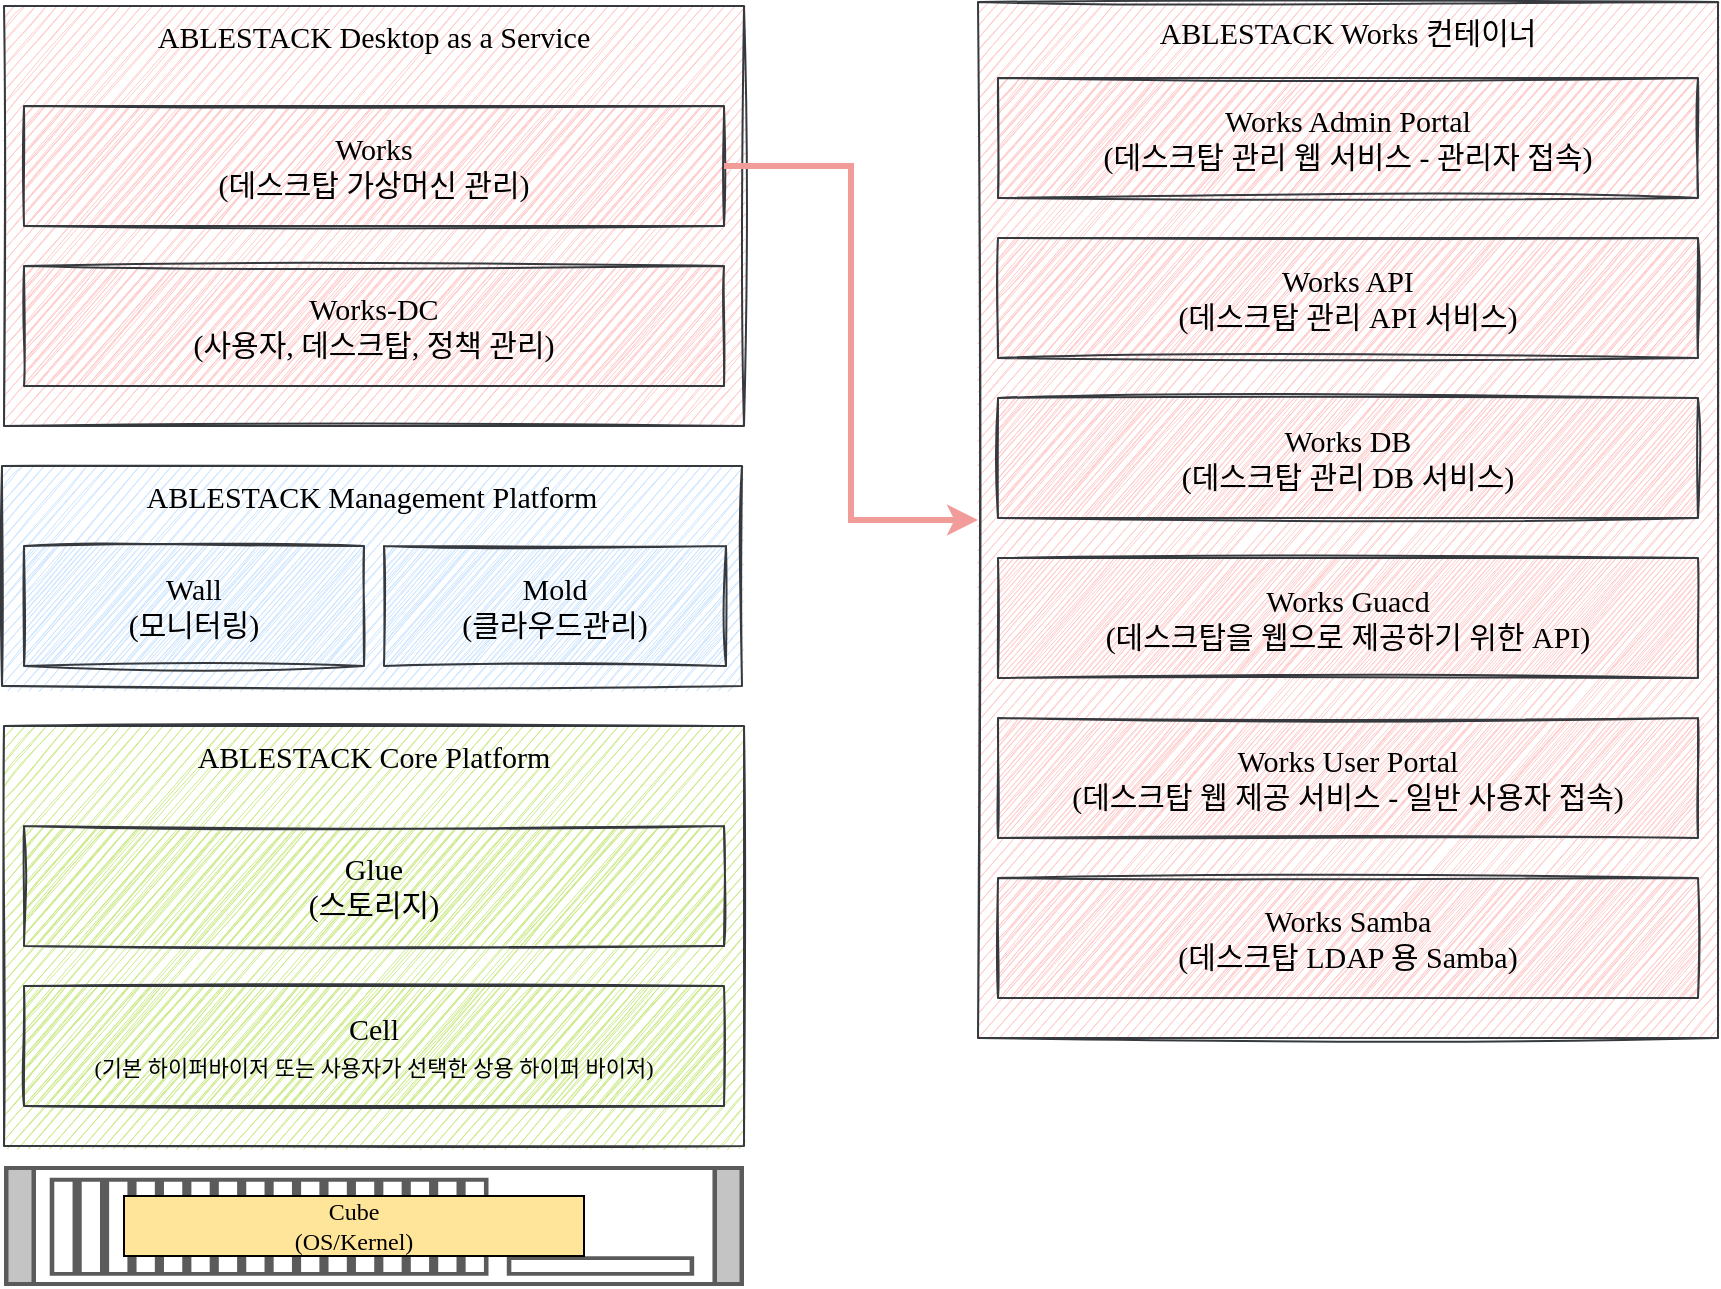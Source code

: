 <mxfile version="16.5.1" type="device" pages="3"><diagram id="atydWfxIM8dWrXOHFEp3" name="architecture"><mxGraphModel dx="1426" dy="852" grid="0" gridSize="10" guides="1" tooltips="1" connect="1" arrows="1" fold="1" page="1" pageScale="1" pageWidth="1169" pageHeight="827" math="0" shadow="0"><root><mxCell id="0"/><mxCell id="1" parent="0"/><mxCell id="m1iA2QIu8aNJZZcNIq9g-1" value="" style="shape=mxgraph.rack.ibm.ibm_x3690;html=1;labelPosition=right;align=left;spacingLeft=15;dashed=0;shadow=0;fillColor=#ffffff;fontFamily=D2Coding ligature;" vertex="1" parent="1"><mxGeometry x="138" y="656" width="370" height="60" as="geometry"/></mxCell><mxCell id="m1iA2QIu8aNJZZcNIq9g-2" value="Cube&lt;br&gt;(OS/Kernel)" style="rounded=0;whiteSpace=wrap;html=1;fillColor=#FFE599;fontFamily=D2Coding ligature;" vertex="1" parent="1"><mxGeometry x="198" y="671" width="230" height="30" as="geometry"/></mxCell><mxCell id="m1iA2QIu8aNJZZcNIq9g-3" value="ABLESTACK Core Platform" style="rounded=0;whiteSpace=wrap;html=1;fillColor=#cdeb8b;gradientDirection=north;strokeColor=#36393d;shadow=0;sketch=1;fontFamily=D2Coding ligature;verticalAlign=top;fontSize=15;" vertex="1" parent="1"><mxGeometry x="138" y="436" width="370" height="210" as="geometry"/></mxCell><mxCell id="m1iA2QIu8aNJZZcNIq9g-4" value="Glue&lt;br&gt;(스토리지)" style="rounded=0;whiteSpace=wrap;html=1;shadow=0;sketch=1;fontFamily=D2Coding ligature;fontSize=15;gradientDirection=north;fillColor=#cdeb8b;strokeColor=#36393d;" vertex="1" parent="1"><mxGeometry x="148" y="486" width="350" height="60" as="geometry"/></mxCell><mxCell id="m1iA2QIu8aNJZZcNIq9g-5" value="Cell&lt;br&gt;&lt;font style=&quot;font-size: 11px&quot;&gt;(기본 하이퍼바이저 또는 사용자가 선택한 상용 하이퍼 바이저)&lt;/font&gt;" style="rounded=0;whiteSpace=wrap;html=1;shadow=0;sketch=1;fontFamily=D2Coding ligature;fontSize=15;gradientDirection=north;fillColor=#cdeb8b;strokeColor=#36393d;" vertex="1" parent="1"><mxGeometry x="148" y="566" width="350" height="60" as="geometry"/></mxCell><mxCell id="m1iA2QIu8aNJZZcNIq9g-6" value="ABLESTACK Management Platform" style="rounded=0;whiteSpace=wrap;html=1;fillColor=#cce5ff;gradientDirection=north;strokeColor=#36393d;shadow=0;sketch=1;fontFamily=D2Coding ligature;verticalAlign=top;fontSize=15;" vertex="1" parent="1"><mxGeometry x="137" y="306" width="370" height="110" as="geometry"/></mxCell><mxCell id="m1iA2QIu8aNJZZcNIq9g-7" value="Wall&lt;br&gt;(모니터링)" style="rounded=0;whiteSpace=wrap;html=1;shadow=0;sketch=1;fontFamily=D2Coding ligature;fontSize=15;gradientDirection=north;fillColor=#cce5ff;strokeColor=#36393d;" vertex="1" parent="1"><mxGeometry x="148" y="346" width="170" height="60" as="geometry"/></mxCell><mxCell id="m1iA2QIu8aNJZZcNIq9g-9" value="Mold&lt;br&gt;(클라우드관리)" style="rounded=0;whiteSpace=wrap;html=1;shadow=0;sketch=1;fontFamily=D2Coding ligature;fontSize=15;gradientDirection=north;fillColor=#cce5ff;strokeColor=#36393d;" vertex="1" parent="1"><mxGeometry x="328" y="346" width="171" height="60" as="geometry"/></mxCell><mxCell id="m1iA2QIu8aNJZZcNIq9g-10" value="ABLESTACK Desktop as a Service" style="rounded=0;whiteSpace=wrap;html=1;fillColor=#ffcccc;gradientDirection=north;strokeColor=#36393d;shadow=0;sketch=1;fontFamily=D2Coding ligature;verticalAlign=top;fontSize=15;" vertex="1" parent="1"><mxGeometry x="138" y="76" width="370" height="210" as="geometry"/></mxCell><mxCell id="m1iA2QIu8aNJZZcNIq9g-11" value="Works&lt;br&gt;(데스크탑 가상머신 관리)" style="rounded=0;whiteSpace=wrap;html=1;shadow=0;sketch=1;fontFamily=D2Coding ligature;fontSize=15;gradientDirection=north;fillColor=#ffcccc;strokeColor=#36393d;" vertex="1" parent="1"><mxGeometry x="148" y="126" width="350" height="60" as="geometry"/></mxCell><mxCell id="m1iA2QIu8aNJZZcNIq9g-12" value="Works-DC&lt;br&gt;(사용자, 데스크탑, 정책 관리)" style="rounded=0;whiteSpace=wrap;html=1;shadow=0;sketch=1;fontFamily=D2Coding ligature;fontSize=15;gradientDirection=north;fillColor=#ffcccc;strokeColor=#36393d;" vertex="1" parent="1"><mxGeometry x="148" y="206" width="350" height="60" as="geometry"/></mxCell><mxCell id="m1iA2QIu8aNJZZcNIq9g-13" value="" style="edgeStyle=elbowEdgeStyle;elbow=horizontal;endArrow=classic;html=1;rounded=0;fontFamily=D2Coding ligature;fontSize=11;exitX=1;exitY=0.5;exitDx=0;exitDy=0;entryX=0;entryY=0.5;entryDx=0;entryDy=0;strokeWidth=3;fillColor=#ffcccc;strokeColor=#F19C99;" edge="1" parent="1" source="m1iA2QIu8aNJZZcNIq9g-11" target="m1iA2QIu8aNJZZcNIq9g-14"><mxGeometry width="50" height="50" relative="1" as="geometry"><mxPoint x="458" y="376" as="sourcePoint"/><mxPoint x="688" y="106" as="targetPoint"/></mxGeometry></mxCell><mxCell id="m1iA2QIu8aNJZZcNIq9g-14" value="ABLESTACK Works 컨테이너" style="rounded=0;whiteSpace=wrap;html=1;shadow=0;sketch=1;fontFamily=D2Coding ligature;fontSize=15;fillColor=#ffcccc;gradientDirection=north;verticalAlign=top;strokeColor=#36393d;" vertex="1" parent="1"><mxGeometry x="625" y="74" width="370" height="518" as="geometry"/></mxCell><mxCell id="m1iA2QIu8aNJZZcNIq9g-15" value="Works Admin Portal&lt;br&gt;(데스크탑 관리 웹 서비스 - 관리자 접속)" style="rounded=0;whiteSpace=wrap;html=1;shadow=0;sketch=1;fontFamily=D2Coding ligature;fontSize=15;fillColor=#ffcccc;gradientDirection=north;strokeColor=#36393d;" vertex="1" parent="1"><mxGeometry x="635" y="112" width="350" height="60" as="geometry"/></mxCell><mxCell id="m1iA2QIu8aNJZZcNIq9g-16" value="Works API&lt;br&gt;(데스크탑 관리 API 서비스)" style="rounded=0;whiteSpace=wrap;html=1;shadow=0;sketch=1;fontFamily=D2Coding ligature;fontSize=15;fillColor=#ffcccc;gradientDirection=north;strokeColor=#36393d;" vertex="1" parent="1"><mxGeometry x="635" y="192" width="350" height="60" as="geometry"/></mxCell><mxCell id="m1iA2QIu8aNJZZcNIq9g-17" value="Works DB&lt;br&gt;(데스크탑 관리 DB 서비스)" style="rounded=0;whiteSpace=wrap;html=1;shadow=0;sketch=1;fontFamily=D2Coding ligature;fontSize=15;fillColor=#ffcccc;gradientDirection=north;strokeColor=#36393d;" vertex="1" parent="1"><mxGeometry x="635" y="272" width="350" height="60" as="geometry"/></mxCell><mxCell id="m1iA2QIu8aNJZZcNIq9g-18" value="Works Guacd&lt;br&gt;(데스크탑을 웹으로 제공하기 위한 API)" style="rounded=0;whiteSpace=wrap;html=1;shadow=0;sketch=1;fontFamily=D2Coding ligature;fontSize=15;fillColor=#ffcccc;gradientDirection=north;strokeColor=#36393d;" vertex="1" parent="1"><mxGeometry x="635" y="352" width="350" height="60" as="geometry"/></mxCell><mxCell id="m1iA2QIu8aNJZZcNIq9g-19" value="Works User Portal&lt;br&gt;(데스크탑 웹 제공 서비스 - 일반 사용자 접속)" style="rounded=0;whiteSpace=wrap;html=1;shadow=0;sketch=1;fontFamily=D2Coding ligature;fontSize=15;fillColor=#ffcccc;gradientDirection=north;strokeColor=#36393d;" vertex="1" parent="1"><mxGeometry x="635" y="432" width="350" height="60" as="geometry"/></mxCell><mxCell id="m1iA2QIu8aNJZZcNIq9g-20" value="Works Samba&lt;br&gt;(데스크탑 LDAP 용 Samba)" style="rounded=0;whiteSpace=wrap;html=1;shadow=0;sketch=1;fontFamily=D2Coding ligature;fontSize=15;fillColor=#ffcccc;gradientDirection=north;strokeColor=#36393d;" vertex="1" parent="1"><mxGeometry x="635" y="512" width="350" height="60" as="geometry"/></mxCell></root></mxGraphModel></diagram><diagram id="Eqv-hVMj-cZuqIIMfu0w" name="관리자"><mxGraphModel dx="1426" dy="852" grid="0" gridSize="10" guides="1" tooltips="1" connect="1" arrows="1" fold="1" page="1" pageScale="1" pageWidth="827" pageHeight="1169" math="0" shadow="0"><root><mxCell id="FcRqNt3goBqX-ZqL-ewH-0"/><mxCell id="FcRqNt3goBqX-ZqL-ewH-1" parent="FcRqNt3goBqX-ZqL-ewH-0"/><mxCell id="FcRqNt3goBqX-ZqL-ewH-25" style="edgeStyle=orthogonalEdgeStyle;rounded=0;orthogonalLoop=1;jettySize=auto;html=1;fontFamily=D2Coding ligature;fontSize=11;strokeColor=#000000;strokeWidth=1;" edge="1" parent="FcRqNt3goBqX-ZqL-ewH-1" source="FcRqNt3goBqX-ZqL-ewH-4" target="FcRqNt3goBqX-ZqL-ewH-10"><mxGeometry relative="1" as="geometry"/></mxCell><mxCell id="FcRqNt3goBqX-ZqL-ewH-26" value="가상머신 관리&lt;br&gt;사용자 관리&lt;br&gt;정책 관리" style="edgeLabel;html=1;align=center;verticalAlign=middle;resizable=0;points=[];fontSize=11;fontFamily=D2Coding ligature;" vertex="1" connectable="0" parent="FcRqNt3goBqX-ZqL-ewH-25"><mxGeometry x="-0.273" relative="1" as="geometry"><mxPoint x="19" as="offset"/></mxGeometry></mxCell><mxCell id="FcRqNt3goBqX-ZqL-ewH-4" value="" style="shadow=0;dashed=0;html=1;strokeColor=none;fillColor=#4495D1;labelPosition=center;verticalLabelPosition=bottom;verticalAlign=top;align=center;outlineConnect=0;shape=mxgraph.veeam.portal_admin;sketch=0;fontFamily=D2Coding ligature;fontSize=15;" vertex="1" parent="FcRqNt3goBqX-ZqL-ewH-1"><mxGeometry x="110" y="230" width="44.4" height="48.8" as="geometry"/></mxCell><mxCell id="FcRqNt3goBqX-ZqL-ewH-20" style="edgeStyle=orthogonalEdgeStyle;rounded=0;orthogonalLoop=1;jettySize=auto;html=1;fontFamily=D2Coding ligature;fontSize=15;strokeColor=#000000;strokeWidth=1;" edge="1" parent="FcRqNt3goBqX-ZqL-ewH-1" source="FcRqNt3goBqX-ZqL-ewH-10" target="FcRqNt3goBqX-ZqL-ewH-18"><mxGeometry relative="1" as="geometry"/></mxCell><mxCell id="FcRqNt3goBqX-ZqL-ewH-10" value="" style="sketch=0;pointerEvents=1;shadow=0;dashed=0;html=1;strokeColor=none;fillColor=#434445;aspect=fixed;labelPosition=center;verticalLabelPosition=bottom;verticalAlign=top;align=center;outlineConnect=0;shape=mxgraph.vvd.web_browser;fontFamily=D2Coding ligature;fontSize=15;" vertex="1" parent="FcRqNt3goBqX-ZqL-ewH-1"><mxGeometry x="310" y="236.65" width="50" height="35.5" as="geometry"/></mxCell><mxCell id="FcRqNt3goBqX-ZqL-ewH-23" style="edgeStyle=orthogonalEdgeStyle;rounded=0;orthogonalLoop=1;jettySize=auto;html=1;entryX=0;entryY=0.5;entryDx=0;entryDy=0;fontFamily=D2Coding ligature;fontSize=15;strokeColor=#000000;strokeWidth=1;startArrow=classic;startFill=1;" edge="1" parent="FcRqNt3goBqX-ZqL-ewH-1" source="FcRqNt3goBqX-ZqL-ewH-18"><mxGeometry relative="1" as="geometry"><mxPoint x="470" y="351" as="targetPoint"/></mxGeometry></mxCell><mxCell id="FcRqNt3goBqX-ZqL-ewH-24" value="가상머신 관리" style="edgeLabel;html=1;align=center;verticalAlign=middle;resizable=0;points=[];fontSize=11;fontFamily=D2Coding ligature;" vertex="1" connectable="0" parent="FcRqNt3goBqX-ZqL-ewH-23"><mxGeometry x="-0.236" y="2" relative="1" as="geometry"><mxPoint x="12" y="1" as="offset"/></mxGeometry></mxCell><mxCell id="FcRqNt3goBqX-ZqL-ewH-33" style="edgeStyle=orthogonalEdgeStyle;rounded=0;orthogonalLoop=1;jettySize=auto;html=1;entryX=0.03;entryY=0.5;entryDx=0;entryDy=0;entryPerimeter=0;fontFamily=D2Coding ligature;fontSize=13;startArrow=classic;startFill=1;strokeColor=#000000;strokeWidth=1;" edge="1" parent="FcRqNt3goBqX-ZqL-ewH-1" source="FcRqNt3goBqX-ZqL-ewH-18" target="FcRqNt3goBqX-ZqL-ewH-30"><mxGeometry relative="1" as="geometry"><Array as="points"><mxPoint x="335" y="430"/></Array></mxGeometry></mxCell><mxCell id="FcRqNt3goBqX-ZqL-ewH-34" value="사용자 및 정책 관리" style="edgeLabel;html=1;align=center;verticalAlign=middle;resizable=0;points=[];fontSize=11;fontFamily=D2Coding ligature;" vertex="1" connectable="0" parent="FcRqNt3goBqX-ZqL-ewH-33"><mxGeometry x="0.121" y="-1" relative="1" as="geometry"><mxPoint x="14" y="-1" as="offset"/></mxGeometry></mxCell><mxCell id="FcRqNt3goBqX-ZqL-ewH-18" value="" style="sketch=0;aspect=fixed;html=1;points=[];align=center;image;fontSize=12;image=img/lib/mscae/API_Management.svg;shadow=0;fontFamily=D2Coding ligature;fillColor=#FFFFFF;gradientColor=none;gradientDirection=north;" vertex="1" parent="FcRqNt3goBqX-ZqL-ewH-1"><mxGeometry x="310" y="330" width="50" height="42" as="geometry"/></mxCell><mxCell id="FcRqNt3goBqX-ZqL-ewH-19" value="Works API" style="text;html=1;align=center;verticalAlign=middle;resizable=0;points=[];autosize=1;strokeColor=none;fillColor=none;fontSize=13;fontFamily=D2Coding ligature;" vertex="1" parent="FcRqNt3goBqX-ZqL-ewH-1"><mxGeometry x="240" y="342" width="70" height="20" as="geometry"/></mxCell><mxCell id="FcRqNt3goBqX-ZqL-ewH-27" value="Works Admin GUI" style="text;html=1;align=center;verticalAlign=middle;resizable=0;points=[];autosize=1;strokeColor=none;fillColor=none;fontSize=13;fontFamily=D2Coding ligature;" vertex="1" parent="FcRqNt3goBqX-ZqL-ewH-1"><mxGeometry x="280" y="220" width="110" height="20" as="geometry"/></mxCell><mxCell id="FcRqNt3goBqX-ZqL-ewH-36" value="가상머신 관리" style="edgeStyle=orthogonalEdgeStyle;rounded=0;orthogonalLoop=1;jettySize=auto;html=1;fontFamily=D2Coding ligature;fontSize=11;startArrow=classic;startFill=1;strokeColor=#000000;strokeWidth=1;" edge="1" parent="FcRqNt3goBqX-ZqL-ewH-1" source="FcRqNt3goBqX-ZqL-ewH-28" target="FcRqNt3goBqX-ZqL-ewH-35"><mxGeometry relative="1" as="geometry"/></mxCell><mxCell id="FcRqNt3goBqX-ZqL-ewH-28" value="" style="verticalLabelPosition=bottom;html=1;verticalAlign=top;align=center;strokeColor=none;fillColor=#00BEF2;shape=mxgraph.azure.cloud_service;shadow=0;sketch=0;fontFamily=D2Coding ligature;fontSize=13;" vertex="1" parent="FcRqNt3goBqX-ZqL-ewH-1"><mxGeometry x="470" y="332" width="50" height="40" as="geometry"/></mxCell><mxCell id="FcRqNt3goBqX-ZqL-ewH-29" value="Mold Core" style="text;html=1;align=center;verticalAlign=middle;resizable=0;points=[];autosize=1;strokeColor=none;fillColor=none;fontSize=13;fontFamily=D2Coding ligature;" vertex="1" parent="FcRqNt3goBqX-ZqL-ewH-1"><mxGeometry x="465" y="317" width="70" height="20" as="geometry"/></mxCell><mxCell id="FcRqNt3goBqX-ZqL-ewH-38" style="edgeStyle=orthogonalEdgeStyle;rounded=0;orthogonalLoop=1;jettySize=auto;html=1;entryX=0;entryY=0.529;entryDx=0;entryDy=0;entryPerimeter=0;fontFamily=D2Coding ligature;fontSize=11;startArrow=classic;startFill=1;strokeColor=#000000;strokeWidth=1;" edge="1" parent="FcRqNt3goBqX-ZqL-ewH-1" source="FcRqNt3goBqX-ZqL-ewH-30" target="FcRqNt3goBqX-ZqL-ewH-37"><mxGeometry relative="1" as="geometry"/></mxCell><mxCell id="FcRqNt3goBqX-ZqL-ewH-39" value="사용자 및 정책 관리" style="edgeLabel;html=1;align=center;verticalAlign=middle;resizable=0;points=[];fontSize=11;fontFamily=D2Coding ligature;" vertex="1" connectable="0" parent="FcRqNt3goBqX-ZqL-ewH-38"><mxGeometry x="-0.246" y="-2" relative="1" as="geometry"><mxPoint x="9" y="-1" as="offset"/></mxGeometry></mxCell><mxCell id="FcRqNt3goBqX-ZqL-ewH-30" value="" style="verticalLabelPosition=bottom;html=1;verticalAlign=top;align=center;strokeColor=none;fillColor=#00BEF2;shape=mxgraph.azure.cloud_service;shadow=0;sketch=0;fontFamily=D2Coding ligature;fontSize=13;" vertex="1" parent="FcRqNt3goBqX-ZqL-ewH-1"><mxGeometry x="470" y="410" width="50" height="40" as="geometry"/></mxCell><mxCell id="FcRqNt3goBqX-ZqL-ewH-32" value="Domain Controller" style="text;html=1;align=center;verticalAlign=middle;resizable=0;points=[];autosize=1;strokeColor=none;fillColor=none;fontSize=13;fontFamily=D2Coding ligature;" vertex="1" parent="FcRqNt3goBqX-ZqL-ewH-1"><mxGeometry x="435" y="390" width="130" height="20" as="geometry"/></mxCell><mxCell id="FcRqNt3goBqX-ZqL-ewH-35" value="" style="aspect=fixed;perimeter=ellipsePerimeter;html=1;align=center;fontSize=12;verticalAlign=top;fontColor=#364149;shadow=0;dashed=0;image;image=img/lib/cumulus/server_bare_metal.svg;sketch=0;fontFamily=D2Coding ligature;fillColor=#FFFFFF;gradientColor=none;gradientDirection=north;" vertex="1" parent="FcRqNt3goBqX-ZqL-ewH-1"><mxGeometry x="630" y="340" width="110" height="22.92" as="geometry"/></mxCell><mxCell id="FcRqNt3goBqX-ZqL-ewH-37" value="" style="points=[[0.5,0,0],[0.765,0.48,0],[0.99,0.98,0],[0.5,1,0],[0.01,0.98,0],[0.235,0.48,0]];verticalLabelPosition=bottom;sketch=0;html=1;verticalAlign=top;aspect=fixed;align=center;pointerEvents=1;shape=mxgraph.cisco19.ldap;fillColor=#005073;strokeColor=none;shadow=0;fontFamily=D2Coding ligature;fontSize=11;" vertex="1" parent="FcRqNt3goBqX-ZqL-ewH-1"><mxGeometry x="650" y="407.5" width="50" height="42.5" as="geometry"/></mxCell><mxCell id="FcRqNt3goBqX-ZqL-ewH-40" value="Cell" style="text;html=1;align=center;verticalAlign=middle;resizable=0;points=[];autosize=1;strokeColor=none;fillColor=none;fontSize=13;fontFamily=D2Coding ligature;" vertex="1" parent="FcRqNt3goBqX-ZqL-ewH-1"><mxGeometry x="660" y="320" width="40" height="20" as="geometry"/></mxCell><mxCell id="FcRqNt3goBqX-ZqL-ewH-41" value="Activity Domain" style="text;html=1;align=center;verticalAlign=middle;resizable=0;points=[];autosize=1;strokeColor=none;fillColor=none;fontSize=13;fontFamily=D2Coding ligature;" vertex="1" parent="FcRqNt3goBqX-ZqL-ewH-1"><mxGeometry x="620" y="390" width="110" height="20" as="geometry"/></mxCell></root></mxGraphModel></diagram><diagram name="사용자" id="PjC6ijqe-0g4CKg6C1w0"><mxGraphModel dx="1426" dy="852" grid="0" gridSize="10" guides="1" tooltips="1" connect="1" arrows="1" fold="1" page="1" pageScale="1" pageWidth="827" pageHeight="1169" math="0" shadow="0"><root><mxCell id="G0xg0uwfh_dSCf8Y5sEj-0"/><mxCell id="G0xg0uwfh_dSCf8Y5sEj-1" parent="G0xg0uwfh_dSCf8Y5sEj-0"/><mxCell id="G0xg0uwfh_dSCf8Y5sEj-2" style="edgeStyle=orthogonalEdgeStyle;rounded=0;orthogonalLoop=1;jettySize=auto;html=1;fontFamily=D2Coding ligature;fontSize=11;strokeColor=#000000;strokeWidth=1;" edge="1" parent="G0xg0uwfh_dSCf8Y5sEj-1" target="G0xg0uwfh_dSCf8Y5sEj-7"><mxGeometry relative="1" as="geometry"><mxPoint x="262.4" y="334.4" as="sourcePoint"/></mxGeometry></mxCell><mxCell id="G0xg0uwfh_dSCf8Y5sEj-3" value="데스크탑 접속" style="edgeLabel;html=1;align=center;verticalAlign=middle;resizable=0;points=[];fontSize=11;fontFamily=D2Coding ligature;" vertex="1" connectable="0" parent="G0xg0uwfh_dSCf8Y5sEj-2"><mxGeometry x="-0.273" relative="1" as="geometry"><mxPoint x="19" as="offset"/></mxGeometry></mxCell><mxCell id="G0xg0uwfh_dSCf8Y5sEj-5" value="" style="shadow=0;dashed=0;html=1;strokeColor=none;fillColor=#4495D1;labelPosition=center;verticalLabelPosition=bottom;verticalAlign=top;align=center;outlineConnect=0;shape=mxgraph.veeam.company_user;sketch=0;fontFamily=D2Coding ligature;fontSize=15;" vertex="1" parent="G0xg0uwfh_dSCf8Y5sEj-1"><mxGeometry x="208" y="310" width="44.4" height="48.8" as="geometry"/></mxCell><mxCell id="G0xg0uwfh_dSCf8Y5sEj-6" style="edgeStyle=orthogonalEdgeStyle;rounded=0;orthogonalLoop=1;jettySize=auto;html=1;fontFamily=D2Coding ligature;fontSize=15;strokeColor=#000000;strokeWidth=1;startArrow=classic;startFill=1;" edge="1" parent="G0xg0uwfh_dSCf8Y5sEj-1" source="G0xg0uwfh_dSCf8Y5sEj-7" target="G0xg0uwfh_dSCf8Y5sEj-12"><mxGeometry relative="1" as="geometry"/></mxCell><mxCell id="-BdLfLcGOUi7DaTMc0cL-0" value="접속 가상머신 정보" style="edgeLabel;html=1;align=center;verticalAlign=middle;resizable=0;points=[];fontSize=11;fontFamily=D2Coding ligature;" vertex="1" connectable="0" parent="G0xg0uwfh_dSCf8Y5sEj-6"><mxGeometry x="-0.314" y="1" relative="1" as="geometry"><mxPoint x="-51" y="8" as="offset"/></mxGeometry></mxCell><mxCell id="-BdLfLcGOUi7DaTMc0cL-1" value="가상머신 이미지" style="edgeLabel;html=1;align=center;verticalAlign=middle;resizable=0;points=[];fontSize=11;fontFamily=D2Coding ligature;" vertex="1" connectable="0" parent="G0xg0uwfh_dSCf8Y5sEj-6"><mxGeometry x="-0.314" y="1" relative="1" as="geometry"><mxPoint x="44" y="18" as="offset"/></mxGeometry></mxCell><mxCell id="G0xg0uwfh_dSCf8Y5sEj-7" value="" style="sketch=0;pointerEvents=1;shadow=0;dashed=0;html=1;strokeColor=none;fillColor=#434445;aspect=fixed;labelPosition=center;verticalLabelPosition=bottom;verticalAlign=top;align=center;outlineConnect=0;shape=mxgraph.vvd.web_browser;fontFamily=D2Coding ligature;fontSize=15;" vertex="1" parent="G0xg0uwfh_dSCf8Y5sEj-1"><mxGeometry x="418" y="316.65" width="50" height="35.5" as="geometry"/></mxCell><mxCell id="G0xg0uwfh_dSCf8Y5sEj-8" style="edgeStyle=orthogonalEdgeStyle;rounded=0;orthogonalLoop=1;jettySize=auto;html=1;entryX=0;entryY=0.5;entryDx=0;entryDy=0;fontFamily=D2Coding ligature;fontSize=15;strokeColor=#000000;strokeWidth=1;startArrow=classic;startFill=1;endArrow=none;endFill=0;" edge="1" parent="G0xg0uwfh_dSCf8Y5sEj-1" source="G0xg0uwfh_dSCf8Y5sEj-12"><mxGeometry relative="1" as="geometry"><mxPoint x="578" y="431" as="targetPoint"/></mxGeometry></mxCell><mxCell id="G0xg0uwfh_dSCf8Y5sEj-9" value="데스크탑 이미지" style="edgeLabel;html=1;align=center;verticalAlign=middle;resizable=0;points=[];fontSize=11;fontFamily=D2Coding ligature;" vertex="1" connectable="0" parent="G0xg0uwfh_dSCf8Y5sEj-8"><mxGeometry x="-0.236" y="2" relative="1" as="geometry"><mxPoint x="12" y="1" as="offset"/></mxGeometry></mxCell><mxCell id="G0xg0uwfh_dSCf8Y5sEj-12" value="" style="sketch=0;aspect=fixed;html=1;points=[];align=center;image;fontSize=12;image=img/lib/mscae/API_Management.svg;shadow=0;fontFamily=D2Coding ligature;fillColor=#FFFFFF;gradientColor=none;gradientDirection=north;" vertex="1" parent="G0xg0uwfh_dSCf8Y5sEj-1"><mxGeometry x="418" y="410" width="50" height="42" as="geometry"/></mxCell><mxCell id="G0xg0uwfh_dSCf8Y5sEj-13" value="Guacd" style="text;html=1;align=center;verticalAlign=middle;resizable=0;points=[];autosize=1;strokeColor=none;fillColor=none;fontSize=13;fontFamily=D2Coding ligature;" vertex="1" parent="G0xg0uwfh_dSCf8Y5sEj-1"><mxGeometry x="368" y="422" width="50" height="20" as="geometry"/></mxCell><mxCell id="G0xg0uwfh_dSCf8Y5sEj-14" value="Works User GUI" style="text;html=1;align=center;verticalAlign=middle;resizable=0;points=[];autosize=1;strokeColor=none;fillColor=none;fontSize=13;fontFamily=D2Coding ligature;" vertex="1" parent="G0xg0uwfh_dSCf8Y5sEj-1"><mxGeometry x="388" y="300" width="110" height="20" as="geometry"/></mxCell><mxCell id="-BdLfLcGOUi7DaTMc0cL-2" value="Desktop" style="strokeColor=#dddddd;shadow=1;strokeWidth=1;rounded=1;absoluteArcSize=1;arcSize=2;labelPosition=center;verticalLabelPosition=middle;align=center;verticalAlign=bottom;spacingLeft=0;fontColor=#999999;fontSize=12;whiteSpace=wrap;spacingBottom=2;sketch=0;fontFamily=D2Coding ligature;fillColor=#FFFFFF;gradientColor=none;gradientDirection=north;" vertex="1" parent="G0xg0uwfh_dSCf8Y5sEj-1"><mxGeometry x="588" y="387.5" width="50" height="82.5" as="geometry"/></mxCell><mxCell id="-BdLfLcGOUi7DaTMc0cL-3" value="" style="sketch=0;dashed=0;connectable=0;html=1;fillColor=#757575;strokeColor=none;shape=mxgraph.gcp2.desktop;part=1;shadow=0;fontFamily=D2Coding ligature;fontSize=11;" vertex="1" parent="-BdLfLcGOUi7DaTMc0cL-2"><mxGeometry x="0.5" width="50" height="45" relative="1" as="geometry"><mxPoint x="-25" y="12.5" as="offset"/></mxGeometry></mxCell></root></mxGraphModel></diagram></mxfile>